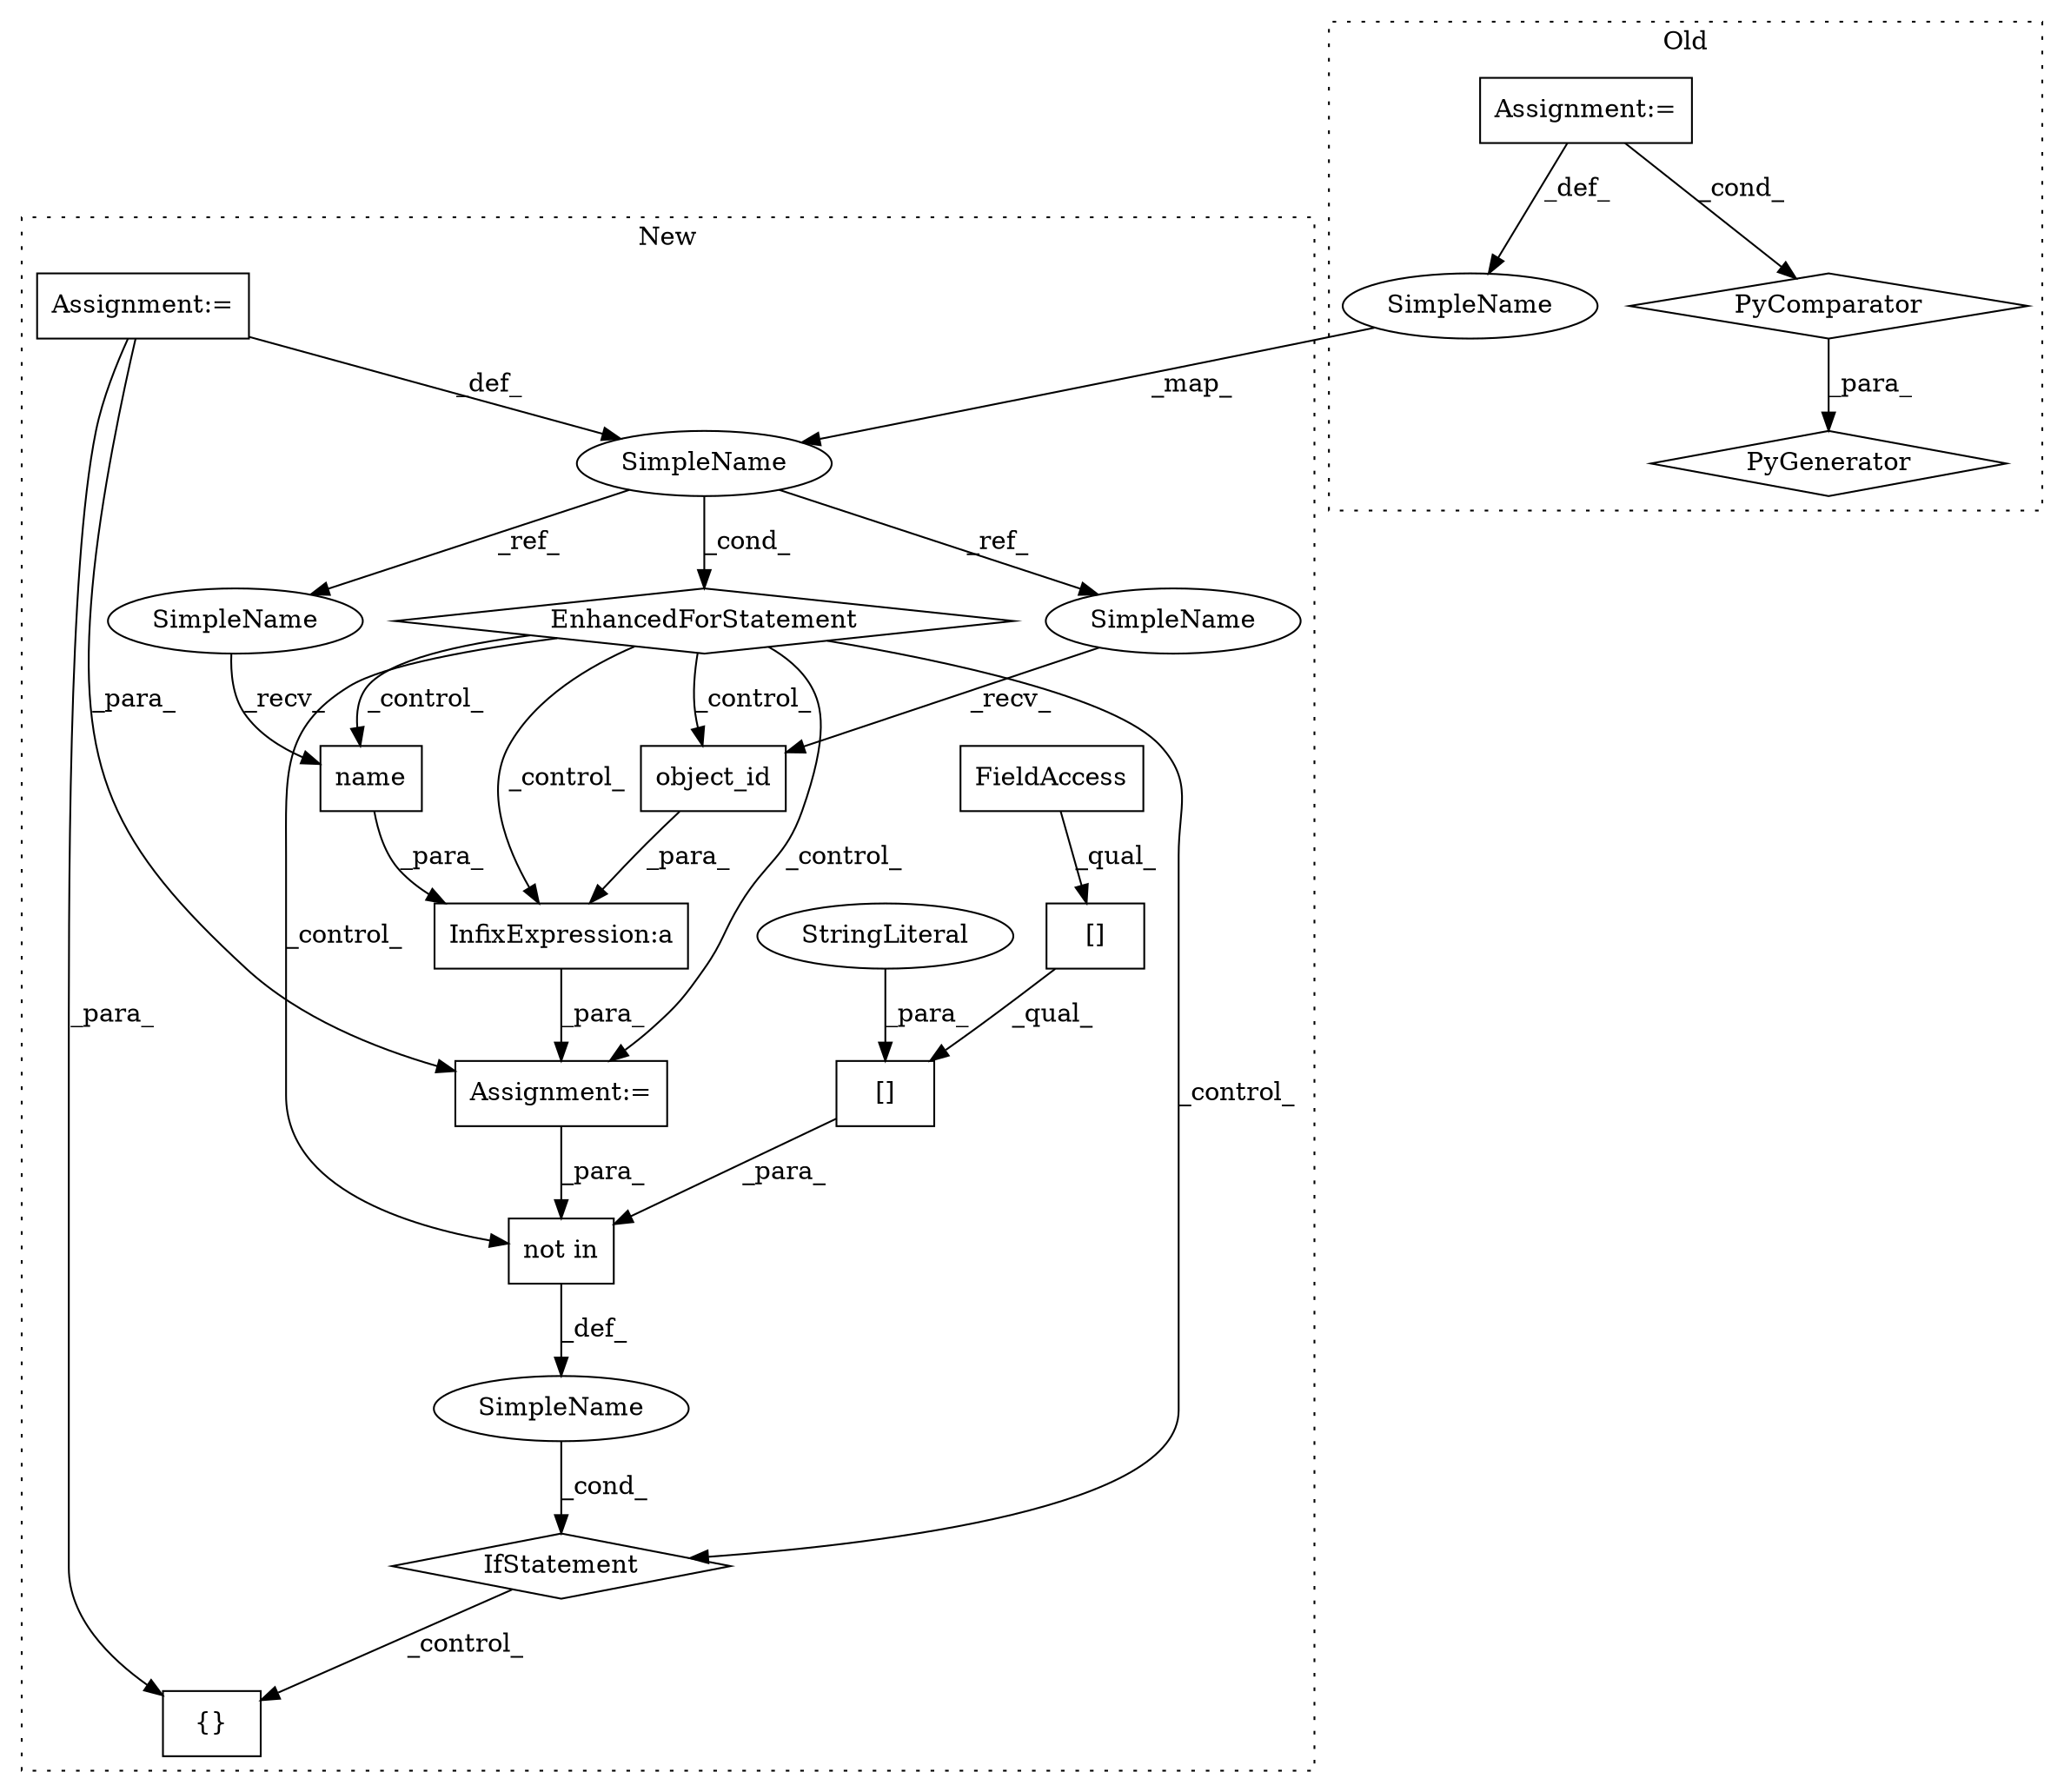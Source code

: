 digraph G {
subgraph cluster0 {
1 [label="PyGenerator" a="107" s="901" l="129" shape="diamond"];
12 [label="PyComparator" a="113" s="980" l="44" shape="diamond"];
16 [label="Assignment:=" a="7" s="980" l="44" shape="box"];
18 [label="SimpleName" a="42" s="983" l="5" shape="ellipse"];
label = "Old";
style="dotted";
}
subgraph cluster1 {
2 [label="object_id" a="32" s="1077" l="11" shape="box"];
3 [label="InfixExpression:a" a="27" s="1088" l="3" shape="box"];
4 [label="{}" a="4" s="1197,1219" l="1,1" shape="box"];
5 [label="EnhancedForStatement" a="70" s="967,1056" l="53,2" shape="diamond"];
6 [label="not in" a="108" s="1122" l="42" shape="box"];
7 [label="IfStatement" a="25" s="1112,1164" l="10,2" shape="diamond"];
8 [label="[]" a="2" s="1133,1163" l="18,1" shape="box"];
9 [label="SimpleName" a="42" s="" l="" shape="ellipse"];
10 [label="[]" a="2" s="1133,1149" l="10,1" shape="box"];
11 [label="StringLiteral" a="45" s="1151" l="12" shape="ellipse"];
13 [label="FieldAccess" a="22" s="1133" l="9" shape="box"];
14 [label="name" a="32" s="1097" l="6" shape="box"];
15 [label="Assignment:=" a="7" s="967,1056" l="53,2" shape="box"];
17 [label="SimpleName" a="42" s="1024" l="5" shape="ellipse"];
19 [label="Assignment:=" a="7" s="1069" l="1" shape="box"];
20 [label="SimpleName" a="42" s="1091" l="5" shape="ellipse"];
21 [label="SimpleName" a="42" s="1071" l="5" shape="ellipse"];
label = "New";
style="dotted";
}
2 -> 3 [label="_para_"];
3 -> 19 [label="_para_"];
5 -> 3 [label="_control_"];
5 -> 2 [label="_control_"];
5 -> 7 [label="_control_"];
5 -> 14 [label="_control_"];
5 -> 6 [label="_control_"];
5 -> 19 [label="_control_"];
6 -> 9 [label="_def_"];
7 -> 4 [label="_control_"];
8 -> 6 [label="_para_"];
9 -> 7 [label="_cond_"];
10 -> 8 [label="_qual_"];
11 -> 8 [label="_para_"];
12 -> 1 [label="_para_"];
13 -> 10 [label="_qual_"];
14 -> 3 [label="_para_"];
15 -> 4 [label="_para_"];
15 -> 17 [label="_def_"];
15 -> 19 [label="_para_"];
16 -> 12 [label="_cond_"];
16 -> 18 [label="_def_"];
17 -> 20 [label="_ref_"];
17 -> 21 [label="_ref_"];
17 -> 5 [label="_cond_"];
18 -> 17 [label="_map_"];
19 -> 6 [label="_para_"];
20 -> 14 [label="_recv_"];
21 -> 2 [label="_recv_"];
}